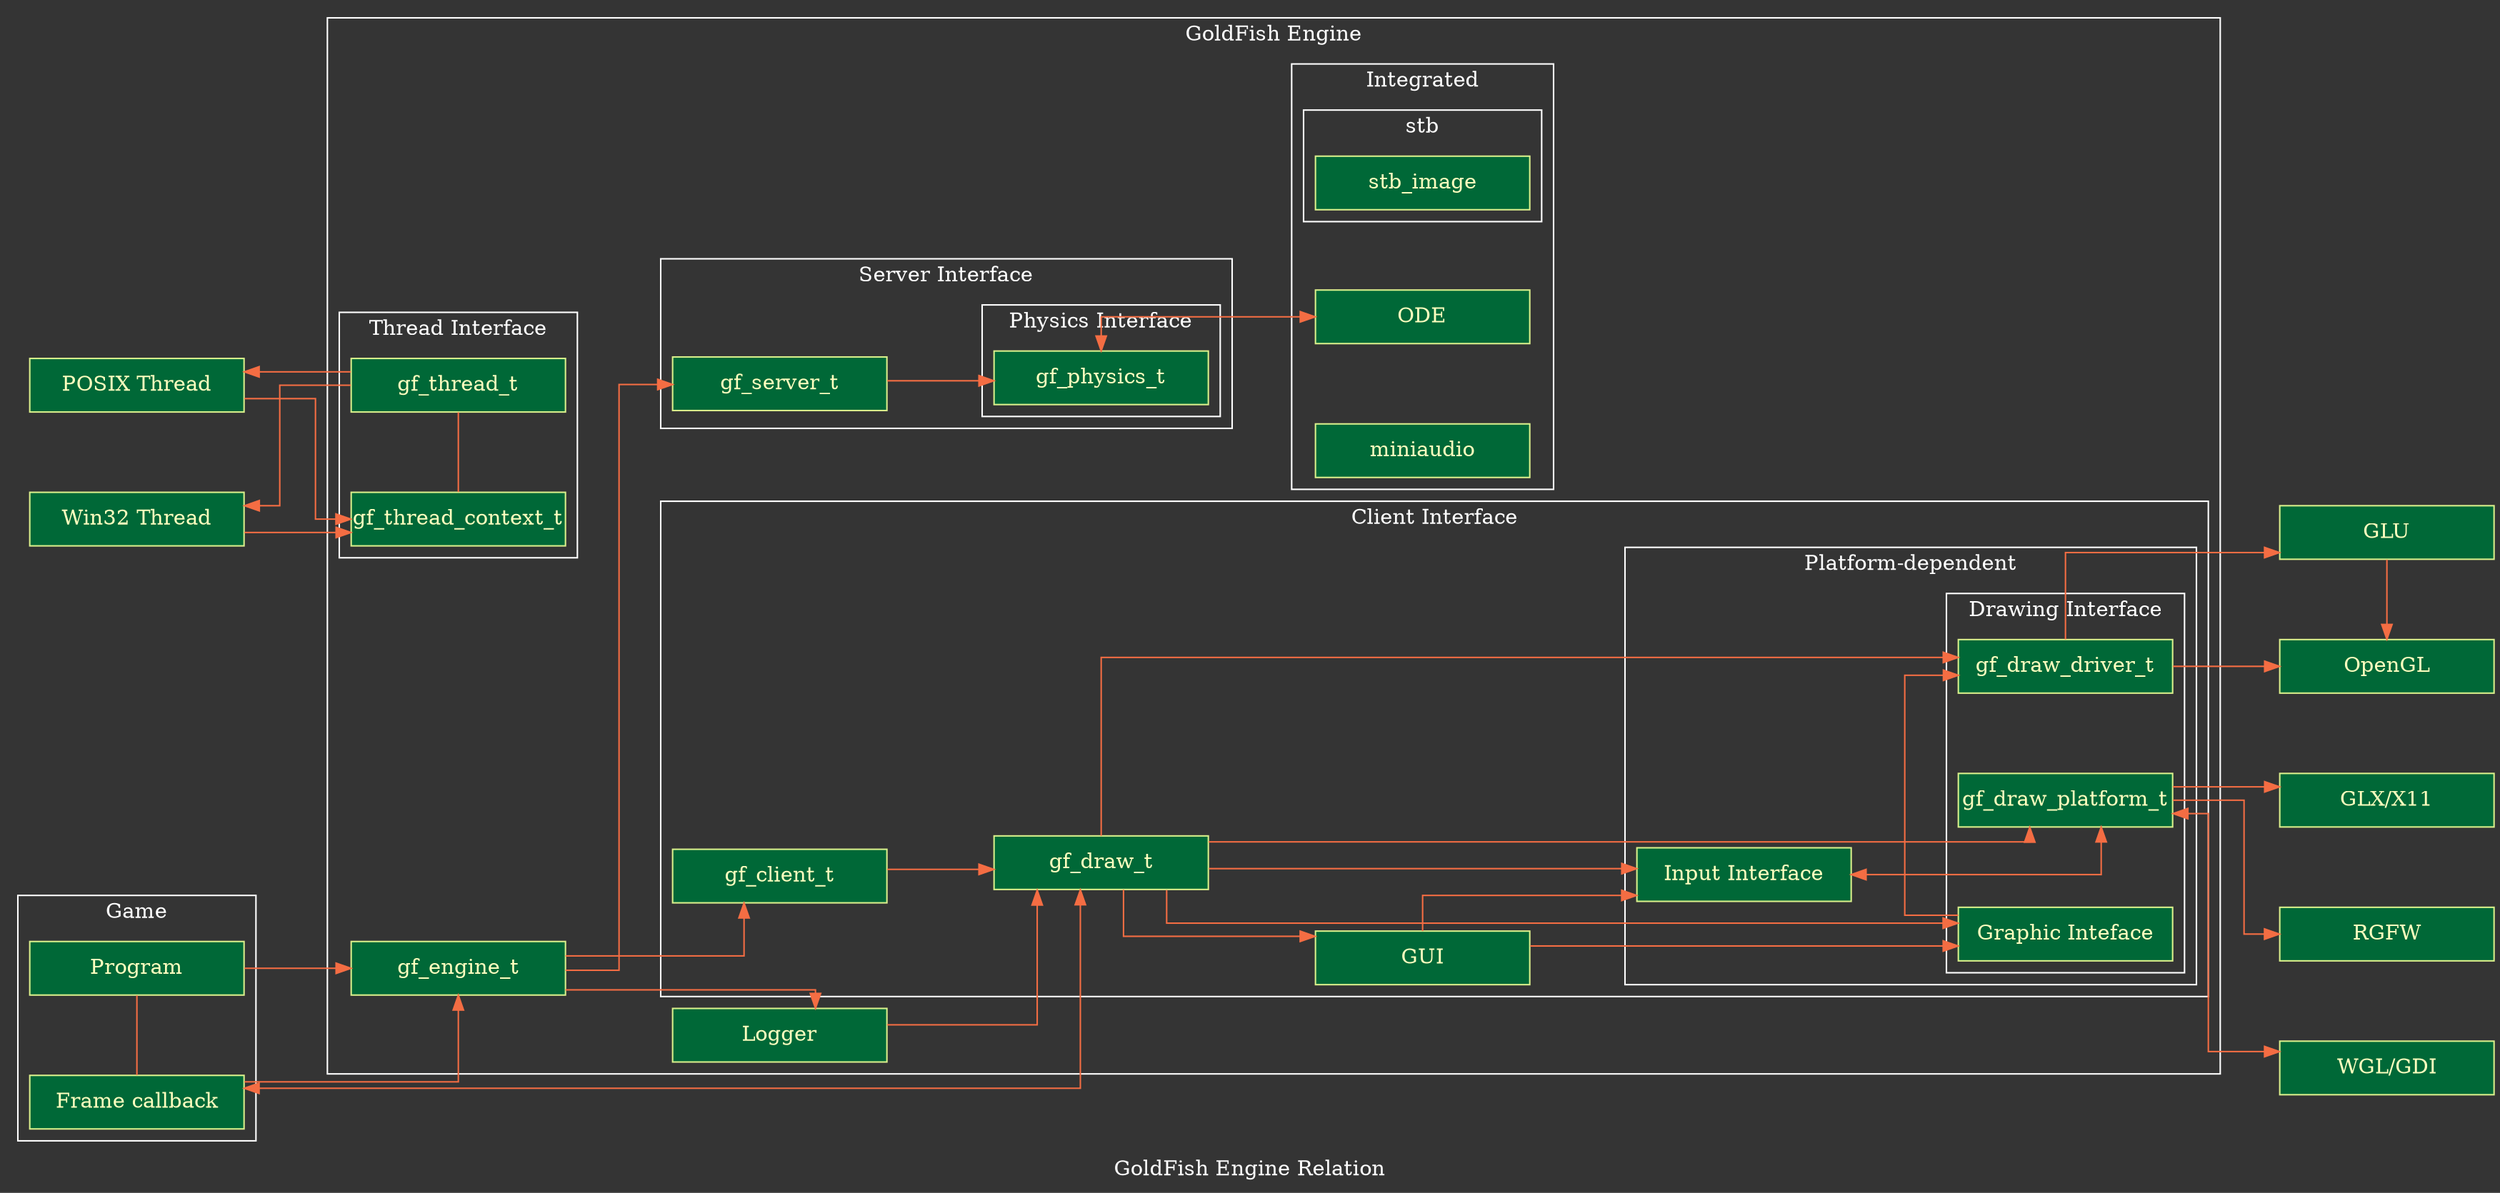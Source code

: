 digraph relation {
	newrank = true;
	splines = "ortho";
	overlap = "vpsc";
	graph [
		rankdir = "LR",
		label = "GoldFish Engine Relation",
		nodesep = 0.75,
		ranksep = 1,
//		nodesep = 1.1,
//		ranksep = 1.05,
		bgcolor = "#343434",
		fontcolor = "white",
		style = "solid",
		color = "white"
	];
	node [
		shape = "box",
		style = "solid,filled",
		fixedsize = true,
		width = "2",
		height = "0.5",
		colorscheme = "rdylgn11",
		color = 7,
		fillcolor = 11,
		fontcolor = 6
	];
	edge [
		colorscheme = "rdylgn11",
		style = "solid",
		fontcolor = "white",
		color = 3
	];

	opengl [
		label = "OpenGL"
	];
	glu [
		label = "GLU"
	];
	glx [
		label = "GLX/X11"
	];
	rgfw [
		label = "RGFW"
	];
	pthread [
		label = "POSIX Thread"
	];
	win32thread [
		label = "Win32 Thread"
	];
	wgl [
		label = "WGL/GDI"
	];

	subgraph cluster_user {
		label = "Game";
		rank = "same";
		up [
			label = "Program"
		];
		uf [
			label = "Frame callback"
		];
	};

	subgraph cluster_engine {
		label = "GoldFish Engine";
		gf [
			label = "gf_engine_t"
		];
		log [
			label = "Logger"
		];

		subgraph cluster_client {
			label = "Client Interface";
			ct [
				label = "gf_client_t"
			];
			gui [
				label = "GUI"
			];
			dt [
				label = "gf_draw_t"
			];
			ii [
				label = "Input Interface"
			];

			subgraph cluster_cplatform {
				label = "Platform-dependent";
				ii [
					label = "Input Interface"
				];

				subgraph cluster_drawing {
					label = "Drawing Interface";
					rank = "same";
					dd [
						label = "gf_draw_driver_t"
					];
					dp [
						label = "gf_draw_platform_t"
					];
					gi [
						label = "Graphic Inteface"
					];
				};
			};
		};

		subgraph cluster_server {
			label = "Server Interface";
			st [
				label = "gf_server_t"
			];

			subgraph cluster_physics {
				label = "Physics Interface";
				pt [
					label = "gf_physics_t"
				];
			};
		};

		subgraph cluster_thread {
			label = "Thread Interface";
			tt [
				label = "gf_thread_t";
			];
			tct [
				label = "gf_thread_context_t";
			];
		};

		subgraph cluster_integrated {
			label = "Integrated";
			rank = "same";
			ode [
				label = "ODE"
			];
			miniaudio [
				label = "miniaudio"
			];

			subgraph cluster_stb {
				label = "stb";
				stb_image [
					label = "stb_image"
				];
			};
		};
	};

	// Game
	up -> gf;

	up -> uf [
		dir = "none"
	];

	uf -> gf;

	// Engine
	gf -> ct;
	
	gf -> st;

	gf -> log;

	// Client
	ct -> dt;

	// Server
	st -> pt;

	// Log
	log -> dt;

	// Drawing
	dt -> {dd dp};

	dt -> gi;

	dt -> uf [
		dir = "both"
	];

	dd -> {opengl glu};

	dp -> glx;
	
	dp -> rgfw;

	dp -> {wgl} [ // These APIs are callback-based
		dir = "both"
	];

	dt -> gui;

	dt -> ii;

	// Input
	ii -> dp [
		dir = "both"
	];

	// Graphic
	gui -> gi;
	gui -> ii;

	gi -> dd;

	// Server
	pt -> ode [
		dir = "both"
	];

	// Thread
	tt -> {pthread win32thread};
	{pthread win32thread} -> tct;

	tct -> tt [
		dir = "none"
	];

	// External
	glu -> opengl;

	// Rank
	{
		rank = "same";
		glx; wgl; rgfw;
	};

	{
		rank = "same";
		pthread; win32thread;
	};

	{
		rank = "same";
		tt; tct;
	};

	{
		rank = "same";
		opengl; glu;
	};
}
